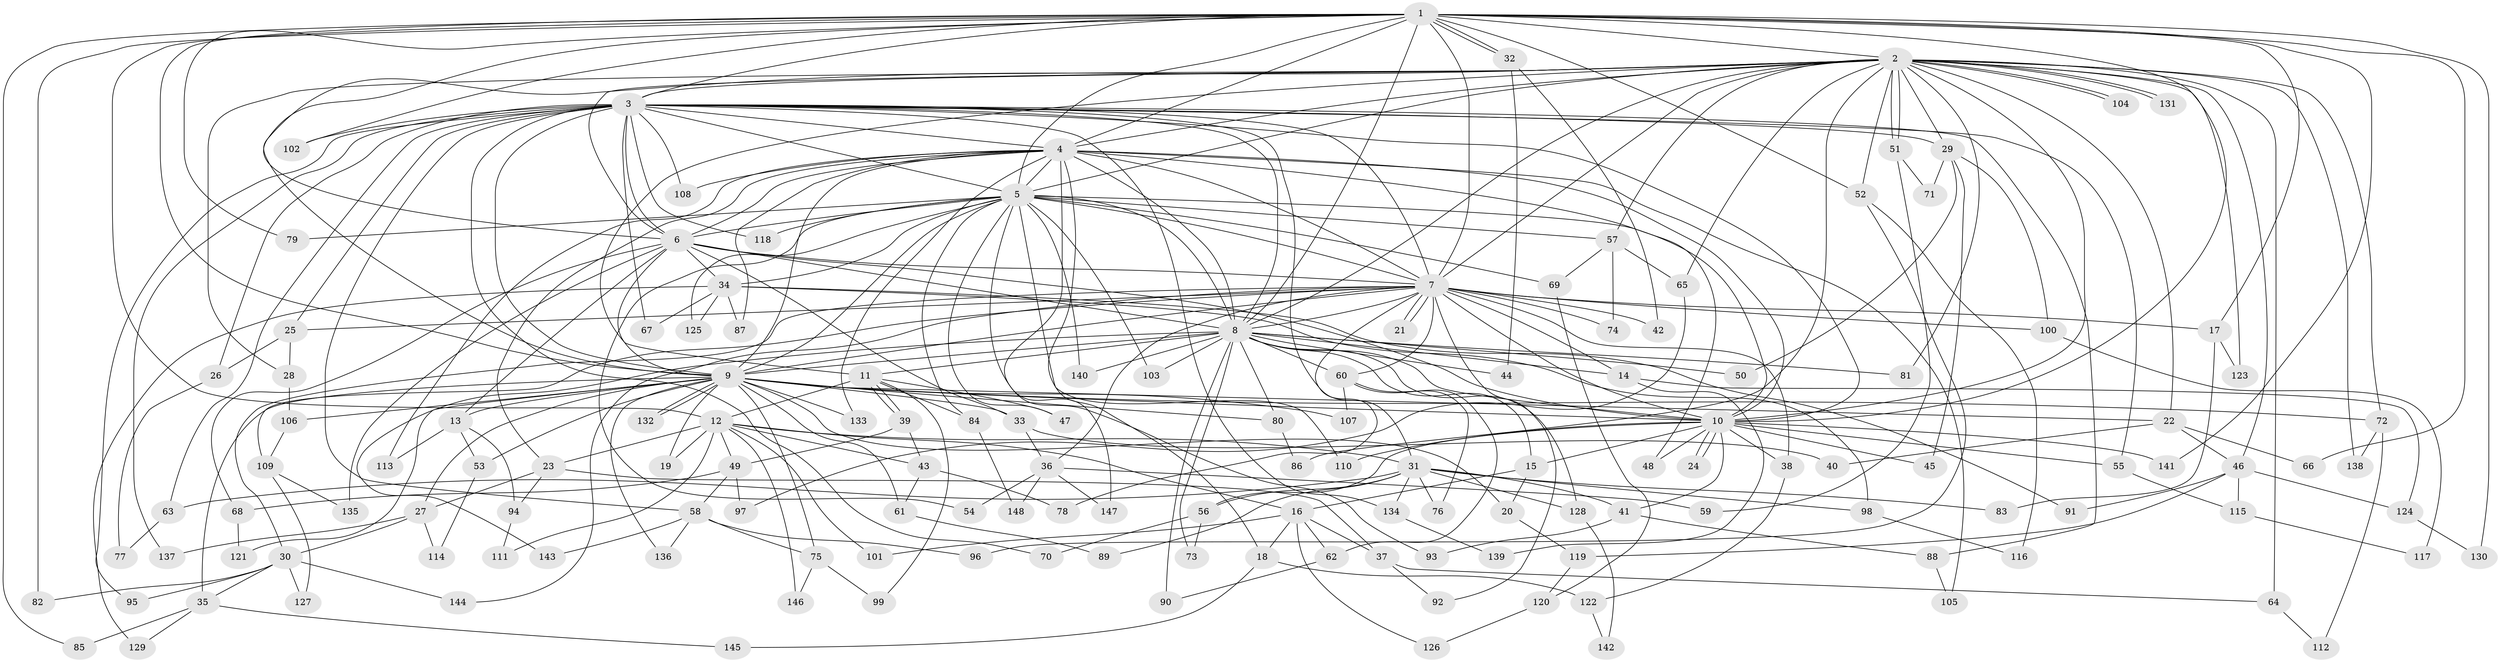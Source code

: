 // coarse degree distribution, {22: 0.02702702702702703, 1: 0.06756756756756757, 10: 0.013513513513513514, 5: 0.10810810810810811, 4: 0.16216216216216217, 3: 0.3108108108108108, 7: 0.02702702702702703, 6: 0.0945945945945946, 2: 0.0945945945945946, 11: 0.013513513513513514, 21: 0.013513513513513514, 14: 0.013513513513513514, 20: 0.013513513513513514, 23: 0.013513513513513514, 16: 0.013513513513513514, 15: 0.013513513513513514}
// Generated by graph-tools (version 1.1) at 2025/36/03/04/25 23:36:32]
// undirected, 148 vertices, 321 edges
graph export_dot {
  node [color=gray90,style=filled];
  1;
  2;
  3;
  4;
  5;
  6;
  7;
  8;
  9;
  10;
  11;
  12;
  13;
  14;
  15;
  16;
  17;
  18;
  19;
  20;
  21;
  22;
  23;
  24;
  25;
  26;
  27;
  28;
  29;
  30;
  31;
  32;
  33;
  34;
  35;
  36;
  37;
  38;
  39;
  40;
  41;
  42;
  43;
  44;
  45;
  46;
  47;
  48;
  49;
  50;
  51;
  52;
  53;
  54;
  55;
  56;
  57;
  58;
  59;
  60;
  61;
  62;
  63;
  64;
  65;
  66;
  67;
  68;
  69;
  70;
  71;
  72;
  73;
  74;
  75;
  76;
  77;
  78;
  79;
  80;
  81;
  82;
  83;
  84;
  85;
  86;
  87;
  88;
  89;
  90;
  91;
  92;
  93;
  94;
  95;
  96;
  97;
  98;
  99;
  100;
  101;
  102;
  103;
  104;
  105;
  106;
  107;
  108;
  109;
  110;
  111;
  112;
  113;
  114;
  115;
  116;
  117;
  118;
  119;
  120;
  121;
  122;
  123;
  124;
  125;
  126;
  127;
  128;
  129;
  130;
  131;
  132;
  133;
  134;
  135;
  136;
  137;
  138;
  139;
  140;
  141;
  142;
  143;
  144;
  145;
  146;
  147;
  148;
  1 -- 2;
  1 -- 3;
  1 -- 4;
  1 -- 5;
  1 -- 6;
  1 -- 7;
  1 -- 8;
  1 -- 9;
  1 -- 10;
  1 -- 12;
  1 -- 17;
  1 -- 32;
  1 -- 32;
  1 -- 52;
  1 -- 66;
  1 -- 79;
  1 -- 82;
  1 -- 85;
  1 -- 102;
  1 -- 130;
  1 -- 141;
  2 -- 3;
  2 -- 4;
  2 -- 5;
  2 -- 6;
  2 -- 7;
  2 -- 8;
  2 -- 9;
  2 -- 10;
  2 -- 11;
  2 -- 22;
  2 -- 28;
  2 -- 29;
  2 -- 46;
  2 -- 51;
  2 -- 51;
  2 -- 52;
  2 -- 57;
  2 -- 64;
  2 -- 65;
  2 -- 72;
  2 -- 81;
  2 -- 86;
  2 -- 104;
  2 -- 104;
  2 -- 123;
  2 -- 131;
  2 -- 131;
  2 -- 138;
  3 -- 4;
  3 -- 5;
  3 -- 6;
  3 -- 7;
  3 -- 8;
  3 -- 9;
  3 -- 10;
  3 -- 25;
  3 -- 26;
  3 -- 29;
  3 -- 31;
  3 -- 55;
  3 -- 58;
  3 -- 63;
  3 -- 67;
  3 -- 70;
  3 -- 88;
  3 -- 95;
  3 -- 102;
  3 -- 108;
  3 -- 118;
  3 -- 134;
  3 -- 137;
  4 -- 5;
  4 -- 6;
  4 -- 7;
  4 -- 8;
  4 -- 9;
  4 -- 10;
  4 -- 18;
  4 -- 23;
  4 -- 48;
  4 -- 87;
  4 -- 105;
  4 -- 108;
  4 -- 113;
  4 -- 133;
  4 -- 147;
  5 -- 6;
  5 -- 7;
  5 -- 8;
  5 -- 9;
  5 -- 10;
  5 -- 34;
  5 -- 47;
  5 -- 54;
  5 -- 57;
  5 -- 69;
  5 -- 79;
  5 -- 84;
  5 -- 93;
  5 -- 103;
  5 -- 110;
  5 -- 118;
  5 -- 125;
  5 -- 140;
  6 -- 7;
  6 -- 8;
  6 -- 9;
  6 -- 10;
  6 -- 13;
  6 -- 33;
  6 -- 34;
  6 -- 68;
  6 -- 135;
  7 -- 8;
  7 -- 9;
  7 -- 10;
  7 -- 14;
  7 -- 17;
  7 -- 21;
  7 -- 21;
  7 -- 25;
  7 -- 30;
  7 -- 36;
  7 -- 38;
  7 -- 42;
  7 -- 60;
  7 -- 74;
  7 -- 78;
  7 -- 92;
  7 -- 100;
  7 -- 109;
  7 -- 144;
  8 -- 9;
  8 -- 10;
  8 -- 11;
  8 -- 14;
  8 -- 15;
  8 -- 44;
  8 -- 50;
  8 -- 60;
  8 -- 73;
  8 -- 80;
  8 -- 81;
  8 -- 90;
  8 -- 103;
  8 -- 128;
  8 -- 140;
  8 -- 143;
  9 -- 10;
  9 -- 13;
  9 -- 19;
  9 -- 20;
  9 -- 22;
  9 -- 27;
  9 -- 33;
  9 -- 35;
  9 -- 53;
  9 -- 61;
  9 -- 72;
  9 -- 75;
  9 -- 80;
  9 -- 106;
  9 -- 107;
  9 -- 121;
  9 -- 132;
  9 -- 132;
  9 -- 133;
  9 -- 136;
  10 -- 15;
  10 -- 24;
  10 -- 24;
  10 -- 38;
  10 -- 41;
  10 -- 45;
  10 -- 48;
  10 -- 55;
  10 -- 56;
  10 -- 110;
  10 -- 141;
  11 -- 12;
  11 -- 39;
  11 -- 39;
  11 -- 47;
  11 -- 84;
  11 -- 99;
  12 -- 16;
  12 -- 19;
  12 -- 23;
  12 -- 31;
  12 -- 43;
  12 -- 49;
  12 -- 101;
  12 -- 111;
  12 -- 146;
  13 -- 53;
  13 -- 94;
  13 -- 113;
  14 -- 124;
  14 -- 139;
  15 -- 16;
  15 -- 20;
  16 -- 18;
  16 -- 37;
  16 -- 62;
  16 -- 101;
  16 -- 126;
  17 -- 83;
  17 -- 123;
  18 -- 122;
  18 -- 145;
  20 -- 119;
  22 -- 40;
  22 -- 46;
  22 -- 66;
  23 -- 27;
  23 -- 37;
  23 -- 94;
  25 -- 26;
  25 -- 28;
  26 -- 77;
  27 -- 30;
  27 -- 114;
  27 -- 137;
  28 -- 106;
  29 -- 45;
  29 -- 50;
  29 -- 71;
  29 -- 100;
  30 -- 35;
  30 -- 82;
  30 -- 95;
  30 -- 127;
  30 -- 144;
  31 -- 41;
  31 -- 56;
  31 -- 63;
  31 -- 76;
  31 -- 83;
  31 -- 89;
  31 -- 98;
  31 -- 128;
  31 -- 134;
  32 -- 42;
  32 -- 44;
  33 -- 36;
  33 -- 40;
  34 -- 67;
  34 -- 87;
  34 -- 91;
  34 -- 98;
  34 -- 125;
  34 -- 129;
  35 -- 85;
  35 -- 129;
  35 -- 145;
  36 -- 54;
  36 -- 59;
  36 -- 147;
  36 -- 148;
  37 -- 64;
  37 -- 92;
  38 -- 122;
  39 -- 43;
  39 -- 49;
  41 -- 88;
  41 -- 93;
  43 -- 61;
  43 -- 78;
  46 -- 91;
  46 -- 115;
  46 -- 119;
  46 -- 124;
  49 -- 58;
  49 -- 68;
  49 -- 97;
  51 -- 59;
  51 -- 71;
  52 -- 96;
  52 -- 116;
  53 -- 114;
  55 -- 115;
  56 -- 70;
  56 -- 73;
  57 -- 65;
  57 -- 69;
  57 -- 74;
  58 -- 75;
  58 -- 96;
  58 -- 136;
  58 -- 143;
  60 -- 62;
  60 -- 76;
  60 -- 107;
  61 -- 89;
  62 -- 90;
  63 -- 77;
  64 -- 112;
  65 -- 97;
  68 -- 121;
  69 -- 120;
  72 -- 112;
  72 -- 138;
  75 -- 99;
  75 -- 146;
  80 -- 86;
  84 -- 148;
  88 -- 105;
  94 -- 111;
  98 -- 116;
  100 -- 117;
  106 -- 109;
  109 -- 127;
  109 -- 135;
  115 -- 117;
  119 -- 120;
  120 -- 126;
  122 -- 142;
  124 -- 130;
  128 -- 142;
  134 -- 139;
}
